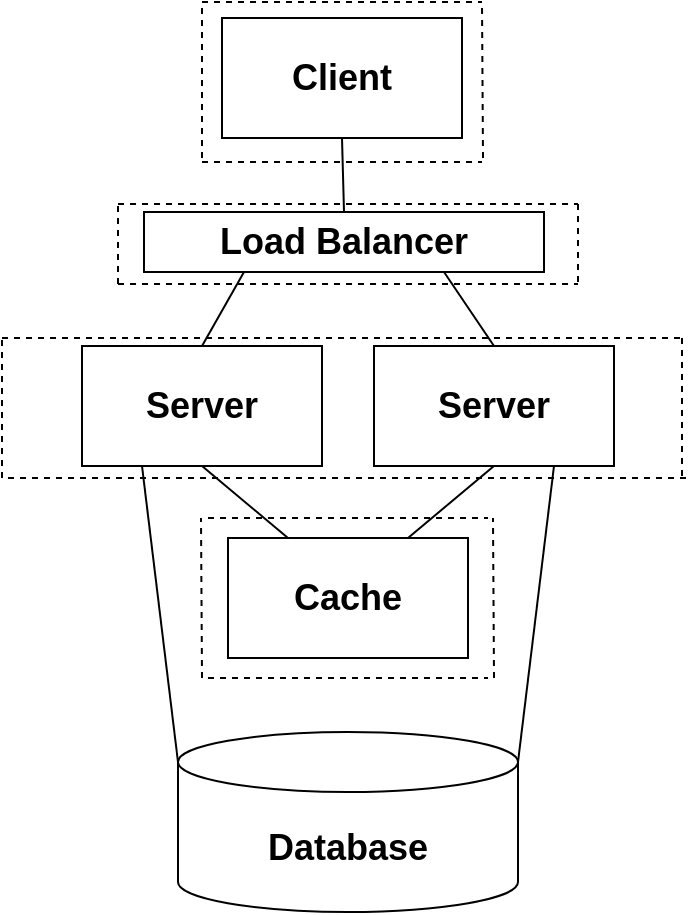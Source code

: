 <mxfile version="20.8.15" type="github">
  <diagram name="第 1 页" id="FFJIqDx2XDIOePlv6UIw">
    <mxGraphModel dx="1194" dy="616" grid="1" gridSize="10" guides="1" tooltips="1" connect="1" arrows="1" fold="1" page="1" pageScale="1" pageWidth="827" pageHeight="1169" math="0" shadow="0">
      <root>
        <mxCell id="0" />
        <mxCell id="1" parent="0" />
        <mxCell id="TG57vKC1kEpE-YLRwYml-1" value="&lt;b&gt;&lt;font style=&quot;font-size: 18px;&quot;&gt;Client&lt;/font&gt;&lt;/b&gt;" style="rounded=0;whiteSpace=wrap;html=1;" vertex="1" parent="1">
          <mxGeometry x="310" y="138" width="120" height="60" as="geometry" />
        </mxCell>
        <mxCell id="TG57vKC1kEpE-YLRwYml-2" value="&lt;b&gt;&lt;font style=&quot;font-size: 18px;&quot;&gt;Server&lt;/font&gt;&lt;/b&gt;" style="rounded=0;whiteSpace=wrap;html=1;" vertex="1" parent="1">
          <mxGeometry x="240" y="302" width="120" height="60" as="geometry" />
        </mxCell>
        <mxCell id="TG57vKC1kEpE-YLRwYml-3" value="&lt;b&gt;&lt;font style=&quot;font-size: 18px;&quot;&gt;Server&lt;/font&gt;&lt;/b&gt;" style="rounded=0;whiteSpace=wrap;html=1;" vertex="1" parent="1">
          <mxGeometry x="386" y="302" width="120" height="60" as="geometry" />
        </mxCell>
        <mxCell id="TG57vKC1kEpE-YLRwYml-4" value="&lt;b&gt;&lt;font style=&quot;font-size: 18px;&quot;&gt;Load Balancer&lt;/font&gt;&lt;/b&gt;" style="rounded=0;whiteSpace=wrap;html=1;" vertex="1" parent="1">
          <mxGeometry x="271" y="235" width="200" height="30" as="geometry" />
        </mxCell>
        <mxCell id="TG57vKC1kEpE-YLRwYml-5" value="&lt;b&gt;&lt;font style=&quot;font-size: 18px;&quot;&gt;Cache&lt;/font&gt;&lt;/b&gt;" style="rounded=0;whiteSpace=wrap;html=1;" vertex="1" parent="1">
          <mxGeometry x="313" y="398" width="120" height="60" as="geometry" />
        </mxCell>
        <mxCell id="TG57vKC1kEpE-YLRwYml-6" value="&lt;b&gt;&lt;font style=&quot;font-size: 18px;&quot;&gt;Database&lt;/font&gt;&lt;/b&gt;" style="shape=cylinder3;whiteSpace=wrap;html=1;boundedLbl=1;backgroundOutline=1;size=15;" vertex="1" parent="1">
          <mxGeometry x="288" y="495" width="170" height="90" as="geometry" />
        </mxCell>
        <mxCell id="TG57vKC1kEpE-YLRwYml-7" value="" style="endArrow=none;dashed=1;html=1;rounded=0;" edge="1" parent="1">
          <mxGeometry width="50" height="50" relative="1" as="geometry">
            <mxPoint x="200" y="298" as="sourcePoint" />
            <mxPoint x="540" y="298" as="targetPoint" />
          </mxGeometry>
        </mxCell>
        <mxCell id="TG57vKC1kEpE-YLRwYml-8" value="" style="endArrow=none;dashed=1;html=1;rounded=0;" edge="1" parent="1">
          <mxGeometry width="50" height="50" relative="1" as="geometry">
            <mxPoint x="200" y="368" as="sourcePoint" />
            <mxPoint x="200" y="298" as="targetPoint" />
          </mxGeometry>
        </mxCell>
        <mxCell id="TG57vKC1kEpE-YLRwYml-9" value="" style="endArrow=none;dashed=1;html=1;rounded=0;" edge="1" parent="1">
          <mxGeometry width="50" height="50" relative="1" as="geometry">
            <mxPoint x="203" y="368" as="sourcePoint" />
            <mxPoint x="543" y="368" as="targetPoint" />
          </mxGeometry>
        </mxCell>
        <mxCell id="TG57vKC1kEpE-YLRwYml-10" value="" style="endArrow=none;dashed=1;html=1;rounded=0;" edge="1" parent="1">
          <mxGeometry width="50" height="50" relative="1" as="geometry">
            <mxPoint x="540" y="367" as="sourcePoint" />
            <mxPoint x="540" y="297" as="targetPoint" />
          </mxGeometry>
        </mxCell>
        <mxCell id="TG57vKC1kEpE-YLRwYml-11" value="" style="endArrow=none;dashed=1;html=1;rounded=0;" edge="1" parent="1">
          <mxGeometry width="50" height="50" relative="1" as="geometry">
            <mxPoint x="258" y="231" as="sourcePoint" />
            <mxPoint x="488" y="231" as="targetPoint" />
          </mxGeometry>
        </mxCell>
        <mxCell id="TG57vKC1kEpE-YLRwYml-12" value="" style="endArrow=none;dashed=1;html=1;rounded=0;" edge="1" parent="1">
          <mxGeometry width="50" height="50" relative="1" as="geometry">
            <mxPoint x="258" y="271" as="sourcePoint" />
            <mxPoint x="488" y="271" as="targetPoint" />
          </mxGeometry>
        </mxCell>
        <mxCell id="TG57vKC1kEpE-YLRwYml-13" value="" style="endArrow=none;dashed=1;html=1;rounded=0;" edge="1" parent="1">
          <mxGeometry width="50" height="50" relative="1" as="geometry">
            <mxPoint x="258" y="271" as="sourcePoint" />
            <mxPoint x="258" y="231" as="targetPoint" />
          </mxGeometry>
        </mxCell>
        <mxCell id="TG57vKC1kEpE-YLRwYml-14" value="" style="endArrow=none;dashed=1;html=1;rounded=0;" edge="1" parent="1">
          <mxGeometry width="50" height="50" relative="1" as="geometry">
            <mxPoint x="488" y="270" as="sourcePoint" />
            <mxPoint x="488" y="230" as="targetPoint" />
          </mxGeometry>
        </mxCell>
        <mxCell id="TG57vKC1kEpE-YLRwYml-15" value="" style="endArrow=none;dashed=1;html=1;rounded=0;" edge="1" parent="1">
          <mxGeometry width="50" height="50" relative="1" as="geometry">
            <mxPoint x="303" y="388" as="sourcePoint" />
            <mxPoint x="443" y="388" as="targetPoint" />
          </mxGeometry>
        </mxCell>
        <mxCell id="TG57vKC1kEpE-YLRwYml-16" value="" style="endArrow=none;dashed=1;html=1;rounded=0;" edge="1" parent="1">
          <mxGeometry width="50" height="50" relative="1" as="geometry">
            <mxPoint x="303" y="468" as="sourcePoint" />
            <mxPoint x="443" y="468" as="targetPoint" />
          </mxGeometry>
        </mxCell>
        <mxCell id="TG57vKC1kEpE-YLRwYml-17" value="" style="endArrow=none;dashed=1;html=1;rounded=0;" edge="1" parent="1">
          <mxGeometry width="50" height="50" relative="1" as="geometry">
            <mxPoint x="300" y="468" as="sourcePoint" />
            <mxPoint x="299.5" y="388" as="targetPoint" />
          </mxGeometry>
        </mxCell>
        <mxCell id="TG57vKC1kEpE-YLRwYml-18" value="" style="endArrow=none;dashed=1;html=1;rounded=0;" edge="1" parent="1">
          <mxGeometry width="50" height="50" relative="1" as="geometry">
            <mxPoint x="446" y="468" as="sourcePoint" />
            <mxPoint x="445.5" y="388" as="targetPoint" />
          </mxGeometry>
        </mxCell>
        <mxCell id="TG57vKC1kEpE-YLRwYml-19" value="" style="endArrow=none;dashed=1;html=1;rounded=0;" edge="1" parent="1">
          <mxGeometry width="50" height="50" relative="1" as="geometry">
            <mxPoint x="300" y="130" as="sourcePoint" />
            <mxPoint x="440" y="130" as="targetPoint" />
          </mxGeometry>
        </mxCell>
        <mxCell id="TG57vKC1kEpE-YLRwYml-20" value="" style="endArrow=none;dashed=1;html=1;rounded=0;" edge="1" parent="1">
          <mxGeometry width="50" height="50" relative="1" as="geometry">
            <mxPoint x="300" y="210" as="sourcePoint" />
            <mxPoint x="440" y="210" as="targetPoint" />
          </mxGeometry>
        </mxCell>
        <mxCell id="TG57vKC1kEpE-YLRwYml-21" value="" style="endArrow=none;dashed=1;html=1;rounded=0;" edge="1" parent="1">
          <mxGeometry width="50" height="50" relative="1" as="geometry">
            <mxPoint x="300" y="208" as="sourcePoint" />
            <mxPoint x="300" y="130" as="targetPoint" />
          </mxGeometry>
        </mxCell>
        <mxCell id="TG57vKC1kEpE-YLRwYml-22" value="" style="endArrow=none;dashed=1;html=1;rounded=0;" edge="1" parent="1">
          <mxGeometry width="50" height="50" relative="1" as="geometry">
            <mxPoint x="440.5" y="208" as="sourcePoint" />
            <mxPoint x="440" y="130" as="targetPoint" />
          </mxGeometry>
        </mxCell>
        <mxCell id="TG57vKC1kEpE-YLRwYml-23" value="" style="endArrow=none;html=1;rounded=0;exitX=0.5;exitY=0;exitDx=0;exitDy=0;entryX=0.5;entryY=1;entryDx=0;entryDy=0;" edge="1" parent="1" source="TG57vKC1kEpE-YLRwYml-4" target="TG57vKC1kEpE-YLRwYml-1">
          <mxGeometry width="50" height="50" relative="1" as="geometry">
            <mxPoint x="400" y="400" as="sourcePoint" />
            <mxPoint x="370" y="210" as="targetPoint" />
          </mxGeometry>
        </mxCell>
        <mxCell id="TG57vKC1kEpE-YLRwYml-24" value="" style="endArrow=none;html=1;rounded=0;exitX=0.5;exitY=0;exitDx=0;exitDy=0;entryX=0.25;entryY=1;entryDx=0;entryDy=0;" edge="1" parent="1" source="TG57vKC1kEpE-YLRwYml-2" target="TG57vKC1kEpE-YLRwYml-4">
          <mxGeometry width="50" height="50" relative="1" as="geometry">
            <mxPoint x="280" y="320" as="sourcePoint" />
            <mxPoint x="330" y="270" as="targetPoint" />
          </mxGeometry>
        </mxCell>
        <mxCell id="TG57vKC1kEpE-YLRwYml-25" value="" style="endArrow=none;html=1;rounded=0;exitX=0.5;exitY=0;exitDx=0;exitDy=0;entryX=0.75;entryY=1;entryDx=0;entryDy=0;" edge="1" parent="1" source="TG57vKC1kEpE-YLRwYml-3" target="TG57vKC1kEpE-YLRwYml-4">
          <mxGeometry width="50" height="50" relative="1" as="geometry">
            <mxPoint x="310" y="312" as="sourcePoint" />
            <mxPoint x="331" y="275" as="targetPoint" />
          </mxGeometry>
        </mxCell>
        <mxCell id="TG57vKC1kEpE-YLRwYml-26" value="" style="endArrow=none;html=1;rounded=0;exitX=0.5;exitY=1;exitDx=0;exitDy=0;entryX=0.25;entryY=0;entryDx=0;entryDy=0;" edge="1" parent="1" source="TG57vKC1kEpE-YLRwYml-2" target="TG57vKC1kEpE-YLRwYml-5">
          <mxGeometry width="50" height="50" relative="1" as="geometry">
            <mxPoint x="310" y="312" as="sourcePoint" />
            <mxPoint x="331" y="275" as="targetPoint" />
          </mxGeometry>
        </mxCell>
        <mxCell id="TG57vKC1kEpE-YLRwYml-27" value="" style="endArrow=none;html=1;rounded=0;exitX=0.75;exitY=0;exitDx=0;exitDy=0;entryX=0.5;entryY=1;entryDx=0;entryDy=0;" edge="1" parent="1" source="TG57vKC1kEpE-YLRwYml-5" target="TG57vKC1kEpE-YLRwYml-3">
          <mxGeometry width="50" height="50" relative="1" as="geometry">
            <mxPoint x="456" y="312" as="sourcePoint" />
            <mxPoint x="431" y="275" as="targetPoint" />
          </mxGeometry>
        </mxCell>
        <mxCell id="TG57vKC1kEpE-YLRwYml-28" value="" style="endArrow=none;html=1;rounded=0;exitX=0;exitY=0;exitDx=0;exitDy=15;entryX=0.25;entryY=1;entryDx=0;entryDy=0;exitPerimeter=0;" edge="1" parent="1" source="TG57vKC1kEpE-YLRwYml-6" target="TG57vKC1kEpE-YLRwYml-2">
          <mxGeometry width="50" height="50" relative="1" as="geometry">
            <mxPoint x="310" y="312" as="sourcePoint" />
            <mxPoint x="331" y="275" as="targetPoint" />
          </mxGeometry>
        </mxCell>
        <mxCell id="TG57vKC1kEpE-YLRwYml-29" value="" style="endArrow=none;html=1;rounded=0;exitX=1;exitY=0;exitDx=0;exitDy=15;entryX=0.75;entryY=1;entryDx=0;entryDy=0;exitPerimeter=0;" edge="1" parent="1" source="TG57vKC1kEpE-YLRwYml-6" target="TG57vKC1kEpE-YLRwYml-3">
          <mxGeometry width="50" height="50" relative="1" as="geometry">
            <mxPoint x="456" y="312" as="sourcePoint" />
            <mxPoint x="431" y="275" as="targetPoint" />
          </mxGeometry>
        </mxCell>
      </root>
    </mxGraphModel>
  </diagram>
</mxfile>
